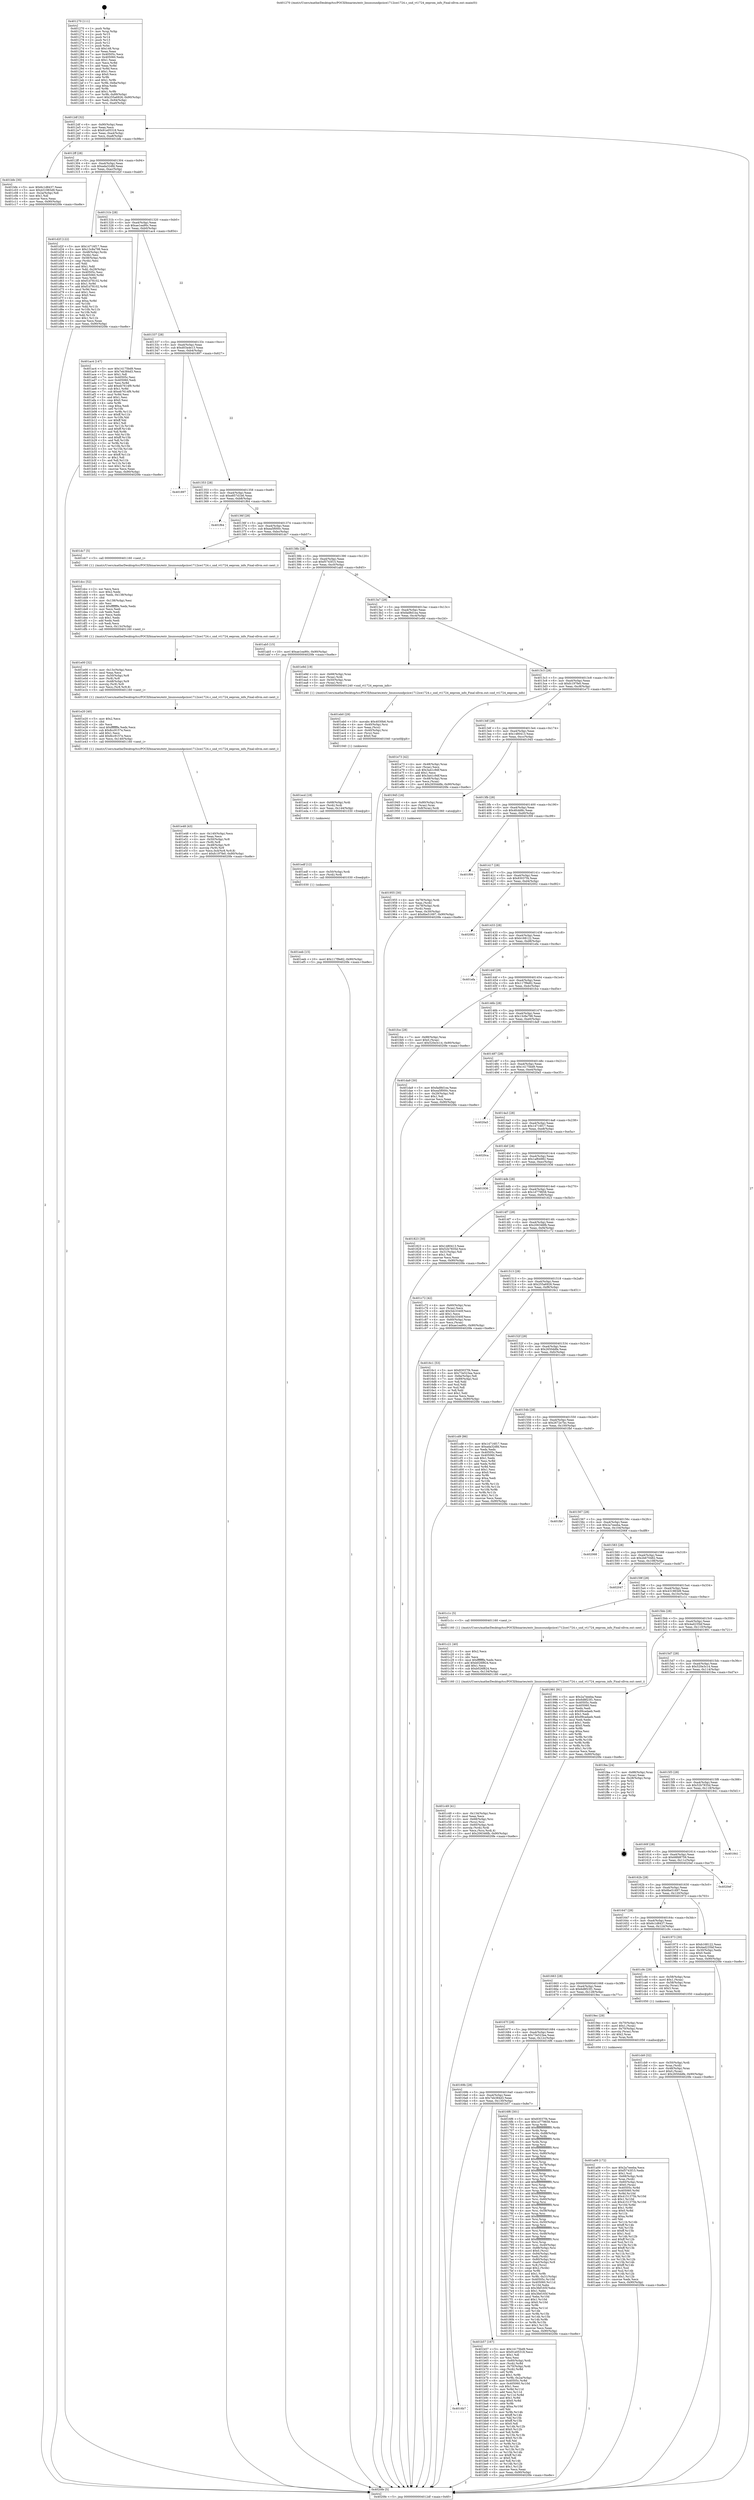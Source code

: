 digraph "0x401270" {
  label = "0x401270 (/mnt/c/Users/mathe/Desktop/tcc/POCII/binaries/extr_linuxsoundpciice1712ice1724.c_snd_vt1724_eeprom_info_Final-ollvm.out::main(0))"
  labelloc = "t"
  node[shape=record]

  Entry [label="",width=0.3,height=0.3,shape=circle,fillcolor=black,style=filled]
  "0x4012df" [label="{
     0x4012df [32]\l
     | [instrs]\l
     &nbsp;&nbsp;0x4012df \<+6\>: mov -0x90(%rbp),%eax\l
     &nbsp;&nbsp;0x4012e5 \<+2\>: mov %eax,%ecx\l
     &nbsp;&nbsp;0x4012e7 \<+6\>: sub $0x91e05318,%ecx\l
     &nbsp;&nbsp;0x4012ed \<+6\>: mov %eax,-0xa4(%rbp)\l
     &nbsp;&nbsp;0x4012f3 \<+6\>: mov %ecx,-0xa8(%rbp)\l
     &nbsp;&nbsp;0x4012f9 \<+6\>: je 0000000000401bfe \<main+0x98e\>\l
  }"]
  "0x401bfe" [label="{
     0x401bfe [30]\l
     | [instrs]\l
     &nbsp;&nbsp;0x401bfe \<+5\>: mov $0x6c1d8437,%eax\l
     &nbsp;&nbsp;0x401c03 \<+5\>: mov $0x431983d9,%ecx\l
     &nbsp;&nbsp;0x401c08 \<+3\>: mov -0x2a(%rbp),%dl\l
     &nbsp;&nbsp;0x401c0b \<+3\>: test $0x1,%dl\l
     &nbsp;&nbsp;0x401c0e \<+3\>: cmovne %ecx,%eax\l
     &nbsp;&nbsp;0x401c11 \<+6\>: mov %eax,-0x90(%rbp)\l
     &nbsp;&nbsp;0x401c17 \<+5\>: jmp 00000000004020fe \<main+0xe8e\>\l
  }"]
  "0x4012ff" [label="{
     0x4012ff [28]\l
     | [instrs]\l
     &nbsp;&nbsp;0x4012ff \<+5\>: jmp 0000000000401304 \<main+0x94\>\l
     &nbsp;&nbsp;0x401304 \<+6\>: mov -0xa4(%rbp),%eax\l
     &nbsp;&nbsp;0x40130a \<+5\>: sub $0xada32dfd,%eax\l
     &nbsp;&nbsp;0x40130f \<+6\>: mov %eax,-0xac(%rbp)\l
     &nbsp;&nbsp;0x401315 \<+6\>: je 0000000000401d2f \<main+0xabf\>\l
  }"]
  Exit [label="",width=0.3,height=0.3,shape=circle,fillcolor=black,style=filled,peripheries=2]
  "0x401d2f" [label="{
     0x401d2f [122]\l
     | [instrs]\l
     &nbsp;&nbsp;0x401d2f \<+5\>: mov $0x14716f17,%eax\l
     &nbsp;&nbsp;0x401d34 \<+5\>: mov $0x13c8a798,%ecx\l
     &nbsp;&nbsp;0x401d39 \<+4\>: mov -0x48(%rbp),%rdx\l
     &nbsp;&nbsp;0x401d3d \<+2\>: mov (%rdx),%esi\l
     &nbsp;&nbsp;0x401d3f \<+4\>: mov -0x58(%rbp),%rdx\l
     &nbsp;&nbsp;0x401d43 \<+2\>: cmp (%rdx),%esi\l
     &nbsp;&nbsp;0x401d45 \<+4\>: setl %dil\l
     &nbsp;&nbsp;0x401d49 \<+4\>: and $0x1,%dil\l
     &nbsp;&nbsp;0x401d4d \<+4\>: mov %dil,-0x29(%rbp)\l
     &nbsp;&nbsp;0x401d51 \<+7\>: mov 0x40505c,%esi\l
     &nbsp;&nbsp;0x401d58 \<+8\>: mov 0x405060,%r8d\l
     &nbsp;&nbsp;0x401d60 \<+3\>: mov %esi,%r9d\l
     &nbsp;&nbsp;0x401d63 \<+7\>: sub $0xf1d78102,%r9d\l
     &nbsp;&nbsp;0x401d6a \<+4\>: sub $0x1,%r9d\l
     &nbsp;&nbsp;0x401d6e \<+7\>: add $0xf1d78102,%r9d\l
     &nbsp;&nbsp;0x401d75 \<+4\>: imul %r9d,%esi\l
     &nbsp;&nbsp;0x401d79 \<+3\>: and $0x1,%esi\l
     &nbsp;&nbsp;0x401d7c \<+3\>: cmp $0x0,%esi\l
     &nbsp;&nbsp;0x401d7f \<+4\>: sete %dil\l
     &nbsp;&nbsp;0x401d83 \<+4\>: cmp $0xa,%r8d\l
     &nbsp;&nbsp;0x401d87 \<+4\>: setl %r10b\l
     &nbsp;&nbsp;0x401d8b \<+3\>: mov %dil,%r11b\l
     &nbsp;&nbsp;0x401d8e \<+3\>: and %r10b,%r11b\l
     &nbsp;&nbsp;0x401d91 \<+3\>: xor %r10b,%dil\l
     &nbsp;&nbsp;0x401d94 \<+3\>: or %dil,%r11b\l
     &nbsp;&nbsp;0x401d97 \<+4\>: test $0x1,%r11b\l
     &nbsp;&nbsp;0x401d9b \<+3\>: cmovne %ecx,%eax\l
     &nbsp;&nbsp;0x401d9e \<+6\>: mov %eax,-0x90(%rbp)\l
     &nbsp;&nbsp;0x401da4 \<+5\>: jmp 00000000004020fe \<main+0xe8e\>\l
  }"]
  "0x40131b" [label="{
     0x40131b [28]\l
     | [instrs]\l
     &nbsp;&nbsp;0x40131b \<+5\>: jmp 0000000000401320 \<main+0xb0\>\l
     &nbsp;&nbsp;0x401320 \<+6\>: mov -0xa4(%rbp),%eax\l
     &nbsp;&nbsp;0x401326 \<+5\>: sub $0xae1ea90c,%eax\l
     &nbsp;&nbsp;0x40132b \<+6\>: mov %eax,-0xb0(%rbp)\l
     &nbsp;&nbsp;0x401331 \<+6\>: je 0000000000401ac4 \<main+0x854\>\l
  }"]
  "0x401eeb" [label="{
     0x401eeb [15]\l
     | [instrs]\l
     &nbsp;&nbsp;0x401eeb \<+10\>: movl $0x117f9e82,-0x90(%rbp)\l
     &nbsp;&nbsp;0x401ef5 \<+5\>: jmp 00000000004020fe \<main+0xe8e\>\l
  }"]
  "0x401ac4" [label="{
     0x401ac4 [147]\l
     | [instrs]\l
     &nbsp;&nbsp;0x401ac4 \<+5\>: mov $0x14175bd9,%eax\l
     &nbsp;&nbsp;0x401ac9 \<+5\>: mov $0x7eb384d3,%ecx\l
     &nbsp;&nbsp;0x401ace \<+2\>: mov $0x1,%dl\l
     &nbsp;&nbsp;0x401ad0 \<+7\>: mov 0x40505c,%esi\l
     &nbsp;&nbsp;0x401ad7 \<+7\>: mov 0x405060,%edi\l
     &nbsp;&nbsp;0x401ade \<+3\>: mov %esi,%r8d\l
     &nbsp;&nbsp;0x401ae1 \<+7\>: add $0xeb7614f9,%r8d\l
     &nbsp;&nbsp;0x401ae8 \<+4\>: sub $0x1,%r8d\l
     &nbsp;&nbsp;0x401aec \<+7\>: sub $0xeb7614f9,%r8d\l
     &nbsp;&nbsp;0x401af3 \<+4\>: imul %r8d,%esi\l
     &nbsp;&nbsp;0x401af7 \<+3\>: and $0x1,%esi\l
     &nbsp;&nbsp;0x401afa \<+3\>: cmp $0x0,%esi\l
     &nbsp;&nbsp;0x401afd \<+4\>: sete %r9b\l
     &nbsp;&nbsp;0x401b01 \<+3\>: cmp $0xa,%edi\l
     &nbsp;&nbsp;0x401b04 \<+4\>: setl %r10b\l
     &nbsp;&nbsp;0x401b08 \<+3\>: mov %r9b,%r11b\l
     &nbsp;&nbsp;0x401b0b \<+4\>: xor $0xff,%r11b\l
     &nbsp;&nbsp;0x401b0f \<+3\>: mov %r10b,%bl\l
     &nbsp;&nbsp;0x401b12 \<+3\>: xor $0xff,%bl\l
     &nbsp;&nbsp;0x401b15 \<+3\>: xor $0x1,%dl\l
     &nbsp;&nbsp;0x401b18 \<+3\>: mov %r11b,%r14b\l
     &nbsp;&nbsp;0x401b1b \<+4\>: and $0xff,%r14b\l
     &nbsp;&nbsp;0x401b1f \<+3\>: and %dl,%r9b\l
     &nbsp;&nbsp;0x401b22 \<+3\>: mov %bl,%r15b\l
     &nbsp;&nbsp;0x401b25 \<+4\>: and $0xff,%r15b\l
     &nbsp;&nbsp;0x401b29 \<+3\>: and %dl,%r10b\l
     &nbsp;&nbsp;0x401b2c \<+3\>: or %r9b,%r14b\l
     &nbsp;&nbsp;0x401b2f \<+3\>: or %r10b,%r15b\l
     &nbsp;&nbsp;0x401b32 \<+3\>: xor %r15b,%r14b\l
     &nbsp;&nbsp;0x401b35 \<+3\>: or %bl,%r11b\l
     &nbsp;&nbsp;0x401b38 \<+4\>: xor $0xff,%r11b\l
     &nbsp;&nbsp;0x401b3c \<+3\>: or $0x1,%dl\l
     &nbsp;&nbsp;0x401b3f \<+3\>: and %dl,%r11b\l
     &nbsp;&nbsp;0x401b42 \<+3\>: or %r11b,%r14b\l
     &nbsp;&nbsp;0x401b45 \<+4\>: test $0x1,%r14b\l
     &nbsp;&nbsp;0x401b49 \<+3\>: cmovne %ecx,%eax\l
     &nbsp;&nbsp;0x401b4c \<+6\>: mov %eax,-0x90(%rbp)\l
     &nbsp;&nbsp;0x401b52 \<+5\>: jmp 00000000004020fe \<main+0xe8e\>\l
  }"]
  "0x401337" [label="{
     0x401337 [28]\l
     | [instrs]\l
     &nbsp;&nbsp;0x401337 \<+5\>: jmp 000000000040133c \<main+0xcc\>\l
     &nbsp;&nbsp;0x40133c \<+6\>: mov -0xa4(%rbp),%eax\l
     &nbsp;&nbsp;0x401342 \<+5\>: sub $0xd03a4e13,%eax\l
     &nbsp;&nbsp;0x401347 \<+6\>: mov %eax,-0xb4(%rbp)\l
     &nbsp;&nbsp;0x40134d \<+6\>: je 0000000000401897 \<main+0x627\>\l
  }"]
  "0x401edf" [label="{
     0x401edf [12]\l
     | [instrs]\l
     &nbsp;&nbsp;0x401edf \<+4\>: mov -0x50(%rbp),%rdi\l
     &nbsp;&nbsp;0x401ee3 \<+3\>: mov (%rdi),%rdi\l
     &nbsp;&nbsp;0x401ee6 \<+5\>: call 0000000000401030 \<free@plt\>\l
     | [calls]\l
     &nbsp;&nbsp;0x401030 \{1\} (unknown)\l
  }"]
  "0x401897" [label="{
     0x401897\l
  }", style=dashed]
  "0x401353" [label="{
     0x401353 [28]\l
     | [instrs]\l
     &nbsp;&nbsp;0x401353 \<+5\>: jmp 0000000000401358 \<main+0xe8\>\l
     &nbsp;&nbsp;0x401358 \<+6\>: mov -0xa4(%rbp),%eax\l
     &nbsp;&nbsp;0x40135e \<+5\>: sub $0xe857d1b6,%eax\l
     &nbsp;&nbsp;0x401363 \<+6\>: mov %eax,-0xb8(%rbp)\l
     &nbsp;&nbsp;0x401369 \<+6\>: je 0000000000401f64 \<main+0xcf4\>\l
  }"]
  "0x401ecd" [label="{
     0x401ecd [18]\l
     | [instrs]\l
     &nbsp;&nbsp;0x401ecd \<+4\>: mov -0x68(%rbp),%rdi\l
     &nbsp;&nbsp;0x401ed1 \<+3\>: mov (%rdi),%rdi\l
     &nbsp;&nbsp;0x401ed4 \<+6\>: mov %eax,-0x144(%rbp)\l
     &nbsp;&nbsp;0x401eda \<+5\>: call 0000000000401030 \<free@plt\>\l
     | [calls]\l
     &nbsp;&nbsp;0x401030 \{1\} (unknown)\l
  }"]
  "0x401f64" [label="{
     0x401f64\l
  }", style=dashed]
  "0x40136f" [label="{
     0x40136f [28]\l
     | [instrs]\l
     &nbsp;&nbsp;0x40136f \<+5\>: jmp 0000000000401374 \<main+0x104\>\l
     &nbsp;&nbsp;0x401374 \<+6\>: mov -0xa4(%rbp),%eax\l
     &nbsp;&nbsp;0x40137a \<+5\>: sub $0xea5f000c,%eax\l
     &nbsp;&nbsp;0x40137f \<+6\>: mov %eax,-0xbc(%rbp)\l
     &nbsp;&nbsp;0x401385 \<+6\>: je 0000000000401dc7 \<main+0xb57\>\l
  }"]
  "0x401eb0" [label="{
     0x401eb0 [29]\l
     | [instrs]\l
     &nbsp;&nbsp;0x401eb0 \<+10\>: movabs $0x4030b6,%rdi\l
     &nbsp;&nbsp;0x401eba \<+4\>: mov -0x40(%rbp),%rsi\l
     &nbsp;&nbsp;0x401ebe \<+2\>: mov %eax,(%rsi)\l
     &nbsp;&nbsp;0x401ec0 \<+4\>: mov -0x40(%rbp),%rsi\l
     &nbsp;&nbsp;0x401ec4 \<+2\>: mov (%rsi),%esi\l
     &nbsp;&nbsp;0x401ec6 \<+2\>: mov $0x0,%al\l
     &nbsp;&nbsp;0x401ec8 \<+5\>: call 0000000000401040 \<printf@plt\>\l
     | [calls]\l
     &nbsp;&nbsp;0x401040 \{1\} (unknown)\l
  }"]
  "0x401dc7" [label="{
     0x401dc7 [5]\l
     | [instrs]\l
     &nbsp;&nbsp;0x401dc7 \<+5\>: call 0000000000401160 \<next_i\>\l
     | [calls]\l
     &nbsp;&nbsp;0x401160 \{1\} (/mnt/c/Users/mathe/Desktop/tcc/POCII/binaries/extr_linuxsoundpciice1712ice1724.c_snd_vt1724_eeprom_info_Final-ollvm.out::next_i)\l
  }"]
  "0x40138b" [label="{
     0x40138b [28]\l
     | [instrs]\l
     &nbsp;&nbsp;0x40138b \<+5\>: jmp 0000000000401390 \<main+0x120\>\l
     &nbsp;&nbsp;0x401390 \<+6\>: mov -0xa4(%rbp),%eax\l
     &nbsp;&nbsp;0x401396 \<+5\>: sub $0xf5743f15,%eax\l
     &nbsp;&nbsp;0x40139b \<+6\>: mov %eax,-0xc0(%rbp)\l
     &nbsp;&nbsp;0x4013a1 \<+6\>: je 0000000000401ab5 \<main+0x845\>\l
  }"]
  "0x401e48" [label="{
     0x401e48 [43]\l
     | [instrs]\l
     &nbsp;&nbsp;0x401e48 \<+6\>: mov -0x140(%rbp),%ecx\l
     &nbsp;&nbsp;0x401e4e \<+3\>: imul %eax,%ecx\l
     &nbsp;&nbsp;0x401e51 \<+4\>: mov -0x50(%rbp),%r8\l
     &nbsp;&nbsp;0x401e55 \<+3\>: mov (%r8),%r8\l
     &nbsp;&nbsp;0x401e58 \<+4\>: mov -0x48(%rbp),%r9\l
     &nbsp;&nbsp;0x401e5c \<+3\>: movslq (%r9),%r9\l
     &nbsp;&nbsp;0x401e5f \<+5\>: mov %ecx,0x4(%r8,%r9,8)\l
     &nbsp;&nbsp;0x401e64 \<+10\>: movl $0xfc197fe0,-0x90(%rbp)\l
     &nbsp;&nbsp;0x401e6e \<+5\>: jmp 00000000004020fe \<main+0xe8e\>\l
  }"]
  "0x401ab5" [label="{
     0x401ab5 [15]\l
     | [instrs]\l
     &nbsp;&nbsp;0x401ab5 \<+10\>: movl $0xae1ea90c,-0x90(%rbp)\l
     &nbsp;&nbsp;0x401abf \<+5\>: jmp 00000000004020fe \<main+0xe8e\>\l
  }"]
  "0x4013a7" [label="{
     0x4013a7 [28]\l
     | [instrs]\l
     &nbsp;&nbsp;0x4013a7 \<+5\>: jmp 00000000004013ac \<main+0x13c\>\l
     &nbsp;&nbsp;0x4013ac \<+6\>: mov -0xa4(%rbp),%eax\l
     &nbsp;&nbsp;0x4013b2 \<+5\>: sub $0xfad8d1ea,%eax\l
     &nbsp;&nbsp;0x4013b7 \<+6\>: mov %eax,-0xc4(%rbp)\l
     &nbsp;&nbsp;0x4013bd \<+6\>: je 0000000000401e9d \<main+0xc2d\>\l
  }"]
  "0x401e20" [label="{
     0x401e20 [40]\l
     | [instrs]\l
     &nbsp;&nbsp;0x401e20 \<+5\>: mov $0x2,%ecx\l
     &nbsp;&nbsp;0x401e25 \<+1\>: cltd\l
     &nbsp;&nbsp;0x401e26 \<+2\>: idiv %ecx\l
     &nbsp;&nbsp;0x401e28 \<+6\>: imul $0xfffffffe,%edx,%ecx\l
     &nbsp;&nbsp;0x401e2e \<+6\>: sub $0x8cc9157e,%ecx\l
     &nbsp;&nbsp;0x401e34 \<+3\>: add $0x1,%ecx\l
     &nbsp;&nbsp;0x401e37 \<+6\>: add $0x8cc9157e,%ecx\l
     &nbsp;&nbsp;0x401e3d \<+6\>: mov %ecx,-0x140(%rbp)\l
     &nbsp;&nbsp;0x401e43 \<+5\>: call 0000000000401160 \<next_i\>\l
     | [calls]\l
     &nbsp;&nbsp;0x401160 \{1\} (/mnt/c/Users/mathe/Desktop/tcc/POCII/binaries/extr_linuxsoundpciice1712ice1724.c_snd_vt1724_eeprom_info_Final-ollvm.out::next_i)\l
  }"]
  "0x401e9d" [label="{
     0x401e9d [19]\l
     | [instrs]\l
     &nbsp;&nbsp;0x401e9d \<+4\>: mov -0x68(%rbp),%rax\l
     &nbsp;&nbsp;0x401ea1 \<+3\>: mov (%rax),%rdi\l
     &nbsp;&nbsp;0x401ea4 \<+4\>: mov -0x50(%rbp),%rax\l
     &nbsp;&nbsp;0x401ea8 \<+3\>: mov (%rax),%rsi\l
     &nbsp;&nbsp;0x401eab \<+5\>: call 0000000000401240 \<snd_vt1724_eeprom_info\>\l
     | [calls]\l
     &nbsp;&nbsp;0x401240 \{1\} (/mnt/c/Users/mathe/Desktop/tcc/POCII/binaries/extr_linuxsoundpciice1712ice1724.c_snd_vt1724_eeprom_info_Final-ollvm.out::snd_vt1724_eeprom_info)\l
  }"]
  "0x4013c3" [label="{
     0x4013c3 [28]\l
     | [instrs]\l
     &nbsp;&nbsp;0x4013c3 \<+5\>: jmp 00000000004013c8 \<main+0x158\>\l
     &nbsp;&nbsp;0x4013c8 \<+6\>: mov -0xa4(%rbp),%eax\l
     &nbsp;&nbsp;0x4013ce \<+5\>: sub $0xfc197fe0,%eax\l
     &nbsp;&nbsp;0x4013d3 \<+6\>: mov %eax,-0xc8(%rbp)\l
     &nbsp;&nbsp;0x4013d9 \<+6\>: je 0000000000401e73 \<main+0xc03\>\l
  }"]
  "0x401e00" [label="{
     0x401e00 [32]\l
     | [instrs]\l
     &nbsp;&nbsp;0x401e00 \<+6\>: mov -0x13c(%rbp),%ecx\l
     &nbsp;&nbsp;0x401e06 \<+3\>: imul %eax,%ecx\l
     &nbsp;&nbsp;0x401e09 \<+4\>: mov -0x50(%rbp),%r8\l
     &nbsp;&nbsp;0x401e0d \<+3\>: mov (%r8),%r8\l
     &nbsp;&nbsp;0x401e10 \<+4\>: mov -0x48(%rbp),%r9\l
     &nbsp;&nbsp;0x401e14 \<+3\>: movslq (%r9),%r9\l
     &nbsp;&nbsp;0x401e17 \<+4\>: mov %ecx,(%r8,%r9,8)\l
     &nbsp;&nbsp;0x401e1b \<+5\>: call 0000000000401160 \<next_i\>\l
     | [calls]\l
     &nbsp;&nbsp;0x401160 \{1\} (/mnt/c/Users/mathe/Desktop/tcc/POCII/binaries/extr_linuxsoundpciice1712ice1724.c_snd_vt1724_eeprom_info_Final-ollvm.out::next_i)\l
  }"]
  "0x401e73" [label="{
     0x401e73 [42]\l
     | [instrs]\l
     &nbsp;&nbsp;0x401e73 \<+4\>: mov -0x48(%rbp),%rax\l
     &nbsp;&nbsp;0x401e77 \<+2\>: mov (%rax),%ecx\l
     &nbsp;&nbsp;0x401e79 \<+6\>: sub $0x3a41c9df,%ecx\l
     &nbsp;&nbsp;0x401e7f \<+3\>: add $0x1,%ecx\l
     &nbsp;&nbsp;0x401e82 \<+6\>: add $0x3a41c9df,%ecx\l
     &nbsp;&nbsp;0x401e88 \<+4\>: mov -0x48(%rbp),%rax\l
     &nbsp;&nbsp;0x401e8c \<+2\>: mov %ecx,(%rax)\l
     &nbsp;&nbsp;0x401e8e \<+10\>: movl $0x2650ddfe,-0x90(%rbp)\l
     &nbsp;&nbsp;0x401e98 \<+5\>: jmp 00000000004020fe \<main+0xe8e\>\l
  }"]
  "0x4013df" [label="{
     0x4013df [28]\l
     | [instrs]\l
     &nbsp;&nbsp;0x4013df \<+5\>: jmp 00000000004013e4 \<main+0x174\>\l
     &nbsp;&nbsp;0x4013e4 \<+6\>: mov -0xa4(%rbp),%eax\l
     &nbsp;&nbsp;0x4013ea \<+5\>: sub $0x1480413,%eax\l
     &nbsp;&nbsp;0x4013ef \<+6\>: mov %eax,-0xcc(%rbp)\l
     &nbsp;&nbsp;0x4013f5 \<+6\>: je 0000000000401945 \<main+0x6d5\>\l
  }"]
  "0x401dcc" [label="{
     0x401dcc [52]\l
     | [instrs]\l
     &nbsp;&nbsp;0x401dcc \<+2\>: xor %ecx,%ecx\l
     &nbsp;&nbsp;0x401dce \<+5\>: mov $0x2,%edx\l
     &nbsp;&nbsp;0x401dd3 \<+6\>: mov %edx,-0x138(%rbp)\l
     &nbsp;&nbsp;0x401dd9 \<+1\>: cltd\l
     &nbsp;&nbsp;0x401dda \<+6\>: mov -0x138(%rbp),%esi\l
     &nbsp;&nbsp;0x401de0 \<+2\>: idiv %esi\l
     &nbsp;&nbsp;0x401de2 \<+6\>: imul $0xfffffffe,%edx,%edx\l
     &nbsp;&nbsp;0x401de8 \<+2\>: mov %ecx,%edi\l
     &nbsp;&nbsp;0x401dea \<+2\>: sub %edx,%edi\l
     &nbsp;&nbsp;0x401dec \<+2\>: mov %ecx,%edx\l
     &nbsp;&nbsp;0x401dee \<+3\>: sub $0x1,%edx\l
     &nbsp;&nbsp;0x401df1 \<+2\>: add %edx,%edi\l
     &nbsp;&nbsp;0x401df3 \<+2\>: sub %edi,%ecx\l
     &nbsp;&nbsp;0x401df5 \<+6\>: mov %ecx,-0x13c(%rbp)\l
     &nbsp;&nbsp;0x401dfb \<+5\>: call 0000000000401160 \<next_i\>\l
     | [calls]\l
     &nbsp;&nbsp;0x401160 \{1\} (/mnt/c/Users/mathe/Desktop/tcc/POCII/binaries/extr_linuxsoundpciice1712ice1724.c_snd_vt1724_eeprom_info_Final-ollvm.out::next_i)\l
  }"]
  "0x401945" [label="{
     0x401945 [16]\l
     | [instrs]\l
     &nbsp;&nbsp;0x401945 \<+4\>: mov -0x80(%rbp),%rax\l
     &nbsp;&nbsp;0x401949 \<+3\>: mov (%rax),%rax\l
     &nbsp;&nbsp;0x40194c \<+4\>: mov 0x8(%rax),%rdi\l
     &nbsp;&nbsp;0x401950 \<+5\>: call 0000000000401060 \<atoi@plt\>\l
     | [calls]\l
     &nbsp;&nbsp;0x401060 \{1\} (unknown)\l
  }"]
  "0x4013fb" [label="{
     0x4013fb [28]\l
     | [instrs]\l
     &nbsp;&nbsp;0x4013fb \<+5\>: jmp 0000000000401400 \<main+0x190\>\l
     &nbsp;&nbsp;0x401400 \<+6\>: mov -0xa4(%rbp),%eax\l
     &nbsp;&nbsp;0x401406 \<+5\>: sub $0x4fcdd8c,%eax\l
     &nbsp;&nbsp;0x40140b \<+6\>: mov %eax,-0xd0(%rbp)\l
     &nbsp;&nbsp;0x401411 \<+6\>: je 0000000000401f09 \<main+0xc99\>\l
  }"]
  "0x401cb9" [label="{
     0x401cb9 [32]\l
     | [instrs]\l
     &nbsp;&nbsp;0x401cb9 \<+4\>: mov -0x50(%rbp),%rdi\l
     &nbsp;&nbsp;0x401cbd \<+3\>: mov %rax,(%rdi)\l
     &nbsp;&nbsp;0x401cc0 \<+4\>: mov -0x48(%rbp),%rax\l
     &nbsp;&nbsp;0x401cc4 \<+6\>: movl $0x0,(%rax)\l
     &nbsp;&nbsp;0x401cca \<+10\>: movl $0x2650ddfe,-0x90(%rbp)\l
     &nbsp;&nbsp;0x401cd4 \<+5\>: jmp 00000000004020fe \<main+0xe8e\>\l
  }"]
  "0x401f09" [label="{
     0x401f09\l
  }", style=dashed]
  "0x401417" [label="{
     0x401417 [28]\l
     | [instrs]\l
     &nbsp;&nbsp;0x401417 \<+5\>: jmp 000000000040141c \<main+0x1ac\>\l
     &nbsp;&nbsp;0x40141c \<+6\>: mov -0xa4(%rbp),%eax\l
     &nbsp;&nbsp;0x401422 \<+5\>: sub $0x83037f4,%eax\l
     &nbsp;&nbsp;0x401427 \<+6\>: mov %eax,-0xd4(%rbp)\l
     &nbsp;&nbsp;0x40142d \<+6\>: je 0000000000402002 \<main+0xd92\>\l
  }"]
  "0x401c49" [label="{
     0x401c49 [41]\l
     | [instrs]\l
     &nbsp;&nbsp;0x401c49 \<+6\>: mov -0x134(%rbp),%ecx\l
     &nbsp;&nbsp;0x401c4f \<+3\>: imul %eax,%ecx\l
     &nbsp;&nbsp;0x401c52 \<+4\>: mov -0x68(%rbp),%rsi\l
     &nbsp;&nbsp;0x401c56 \<+3\>: mov (%rsi),%rsi\l
     &nbsp;&nbsp;0x401c59 \<+4\>: mov -0x60(%rbp),%rdi\l
     &nbsp;&nbsp;0x401c5d \<+3\>: movslq (%rdi),%rdi\l
     &nbsp;&nbsp;0x401c60 \<+3\>: mov %ecx,(%rsi,%rdi,4)\l
     &nbsp;&nbsp;0x401c63 \<+10\>: movl $0x206346fb,-0x90(%rbp)\l
     &nbsp;&nbsp;0x401c6d \<+5\>: jmp 00000000004020fe \<main+0xe8e\>\l
  }"]
  "0x402002" [label="{
     0x402002\l
  }", style=dashed]
  "0x401433" [label="{
     0x401433 [28]\l
     | [instrs]\l
     &nbsp;&nbsp;0x401433 \<+5\>: jmp 0000000000401438 \<main+0x1c8\>\l
     &nbsp;&nbsp;0x401438 \<+6\>: mov -0xa4(%rbp),%eax\l
     &nbsp;&nbsp;0x40143e \<+5\>: sub $0xb168122,%eax\l
     &nbsp;&nbsp;0x401443 \<+6\>: mov %eax,-0xd8(%rbp)\l
     &nbsp;&nbsp;0x401449 \<+6\>: je 0000000000401efa \<main+0xc8a\>\l
  }"]
  "0x401c21" [label="{
     0x401c21 [40]\l
     | [instrs]\l
     &nbsp;&nbsp;0x401c21 \<+5\>: mov $0x2,%ecx\l
     &nbsp;&nbsp;0x401c26 \<+1\>: cltd\l
     &nbsp;&nbsp;0x401c27 \<+2\>: idiv %ecx\l
     &nbsp;&nbsp;0x401c29 \<+6\>: imul $0xfffffffe,%edx,%ecx\l
     &nbsp;&nbsp;0x401c2f \<+6\>: add $0xb026f824,%ecx\l
     &nbsp;&nbsp;0x401c35 \<+3\>: add $0x1,%ecx\l
     &nbsp;&nbsp;0x401c38 \<+6\>: sub $0xb026f824,%ecx\l
     &nbsp;&nbsp;0x401c3e \<+6\>: mov %ecx,-0x134(%rbp)\l
     &nbsp;&nbsp;0x401c44 \<+5\>: call 0000000000401160 \<next_i\>\l
     | [calls]\l
     &nbsp;&nbsp;0x401160 \{1\} (/mnt/c/Users/mathe/Desktop/tcc/POCII/binaries/extr_linuxsoundpciice1712ice1724.c_snd_vt1724_eeprom_info_Final-ollvm.out::next_i)\l
  }"]
  "0x401efa" [label="{
     0x401efa\l
  }", style=dashed]
  "0x40144f" [label="{
     0x40144f [28]\l
     | [instrs]\l
     &nbsp;&nbsp;0x40144f \<+5\>: jmp 0000000000401454 \<main+0x1e4\>\l
     &nbsp;&nbsp;0x401454 \<+6\>: mov -0xa4(%rbp),%eax\l
     &nbsp;&nbsp;0x40145a \<+5\>: sub $0x117f9e82,%eax\l
     &nbsp;&nbsp;0x40145f \<+6\>: mov %eax,-0xdc(%rbp)\l
     &nbsp;&nbsp;0x401465 \<+6\>: je 0000000000401fce \<main+0xd5e\>\l
  }"]
  "0x4016b7" [label="{
     0x4016b7\l
  }", style=dashed]
  "0x401fce" [label="{
     0x401fce [28]\l
     | [instrs]\l
     &nbsp;&nbsp;0x401fce \<+7\>: mov -0x88(%rbp),%rax\l
     &nbsp;&nbsp;0x401fd5 \<+6\>: movl $0x0,(%rax)\l
     &nbsp;&nbsp;0x401fdb \<+10\>: movl $0x520e3c14,-0x90(%rbp)\l
     &nbsp;&nbsp;0x401fe5 \<+5\>: jmp 00000000004020fe \<main+0xe8e\>\l
  }"]
  "0x40146b" [label="{
     0x40146b [28]\l
     | [instrs]\l
     &nbsp;&nbsp;0x40146b \<+5\>: jmp 0000000000401470 \<main+0x200\>\l
     &nbsp;&nbsp;0x401470 \<+6\>: mov -0xa4(%rbp),%eax\l
     &nbsp;&nbsp;0x401476 \<+5\>: sub $0x13c8a798,%eax\l
     &nbsp;&nbsp;0x40147b \<+6\>: mov %eax,-0xe0(%rbp)\l
     &nbsp;&nbsp;0x401481 \<+6\>: je 0000000000401da9 \<main+0xb39\>\l
  }"]
  "0x401b57" [label="{
     0x401b57 [167]\l
     | [instrs]\l
     &nbsp;&nbsp;0x401b57 \<+5\>: mov $0x14175bd9,%eax\l
     &nbsp;&nbsp;0x401b5c \<+5\>: mov $0x91e05318,%ecx\l
     &nbsp;&nbsp;0x401b61 \<+2\>: mov $0x1,%dl\l
     &nbsp;&nbsp;0x401b63 \<+2\>: xor %esi,%esi\l
     &nbsp;&nbsp;0x401b65 \<+4\>: mov -0x60(%rbp),%rdi\l
     &nbsp;&nbsp;0x401b69 \<+3\>: mov (%rdi),%r8d\l
     &nbsp;&nbsp;0x401b6c \<+4\>: mov -0x70(%rbp),%rdi\l
     &nbsp;&nbsp;0x401b70 \<+3\>: cmp (%rdi),%r8d\l
     &nbsp;&nbsp;0x401b73 \<+4\>: setl %r9b\l
     &nbsp;&nbsp;0x401b77 \<+4\>: and $0x1,%r9b\l
     &nbsp;&nbsp;0x401b7b \<+4\>: mov %r9b,-0x2a(%rbp)\l
     &nbsp;&nbsp;0x401b7f \<+8\>: mov 0x40505c,%r8d\l
     &nbsp;&nbsp;0x401b87 \<+8\>: mov 0x405060,%r10d\l
     &nbsp;&nbsp;0x401b8f \<+3\>: sub $0x1,%esi\l
     &nbsp;&nbsp;0x401b92 \<+3\>: mov %r8d,%r11d\l
     &nbsp;&nbsp;0x401b95 \<+3\>: add %esi,%r11d\l
     &nbsp;&nbsp;0x401b98 \<+4\>: imul %r11d,%r8d\l
     &nbsp;&nbsp;0x401b9c \<+4\>: and $0x1,%r8d\l
     &nbsp;&nbsp;0x401ba0 \<+4\>: cmp $0x0,%r8d\l
     &nbsp;&nbsp;0x401ba4 \<+4\>: sete %r9b\l
     &nbsp;&nbsp;0x401ba8 \<+4\>: cmp $0xa,%r10d\l
     &nbsp;&nbsp;0x401bac \<+3\>: setl %bl\l
     &nbsp;&nbsp;0x401baf \<+3\>: mov %r9b,%r14b\l
     &nbsp;&nbsp;0x401bb2 \<+4\>: xor $0xff,%r14b\l
     &nbsp;&nbsp;0x401bb6 \<+3\>: mov %bl,%r15b\l
     &nbsp;&nbsp;0x401bb9 \<+4\>: xor $0xff,%r15b\l
     &nbsp;&nbsp;0x401bbd \<+3\>: xor $0x0,%dl\l
     &nbsp;&nbsp;0x401bc0 \<+3\>: mov %r14b,%r12b\l
     &nbsp;&nbsp;0x401bc3 \<+4\>: and $0x0,%r12b\l
     &nbsp;&nbsp;0x401bc7 \<+3\>: and %dl,%r9b\l
     &nbsp;&nbsp;0x401bca \<+3\>: mov %r15b,%r13b\l
     &nbsp;&nbsp;0x401bcd \<+4\>: and $0x0,%r13b\l
     &nbsp;&nbsp;0x401bd1 \<+2\>: and %dl,%bl\l
     &nbsp;&nbsp;0x401bd3 \<+3\>: or %r9b,%r12b\l
     &nbsp;&nbsp;0x401bd6 \<+3\>: or %bl,%r13b\l
     &nbsp;&nbsp;0x401bd9 \<+3\>: xor %r13b,%r12b\l
     &nbsp;&nbsp;0x401bdc \<+3\>: or %r15b,%r14b\l
     &nbsp;&nbsp;0x401bdf \<+4\>: xor $0xff,%r14b\l
     &nbsp;&nbsp;0x401be3 \<+3\>: or $0x0,%dl\l
     &nbsp;&nbsp;0x401be6 \<+3\>: and %dl,%r14b\l
     &nbsp;&nbsp;0x401be9 \<+3\>: or %r14b,%r12b\l
     &nbsp;&nbsp;0x401bec \<+4\>: test $0x1,%r12b\l
     &nbsp;&nbsp;0x401bf0 \<+3\>: cmovne %ecx,%eax\l
     &nbsp;&nbsp;0x401bf3 \<+6\>: mov %eax,-0x90(%rbp)\l
     &nbsp;&nbsp;0x401bf9 \<+5\>: jmp 00000000004020fe \<main+0xe8e\>\l
  }"]
  "0x401da9" [label="{
     0x401da9 [30]\l
     | [instrs]\l
     &nbsp;&nbsp;0x401da9 \<+5\>: mov $0xfad8d1ea,%eax\l
     &nbsp;&nbsp;0x401dae \<+5\>: mov $0xea5f000c,%ecx\l
     &nbsp;&nbsp;0x401db3 \<+3\>: mov -0x29(%rbp),%dl\l
     &nbsp;&nbsp;0x401db6 \<+3\>: test $0x1,%dl\l
     &nbsp;&nbsp;0x401db9 \<+3\>: cmovne %ecx,%eax\l
     &nbsp;&nbsp;0x401dbc \<+6\>: mov %eax,-0x90(%rbp)\l
     &nbsp;&nbsp;0x401dc2 \<+5\>: jmp 00000000004020fe \<main+0xe8e\>\l
  }"]
  "0x401487" [label="{
     0x401487 [28]\l
     | [instrs]\l
     &nbsp;&nbsp;0x401487 \<+5\>: jmp 000000000040148c \<main+0x21c\>\l
     &nbsp;&nbsp;0x40148c \<+6\>: mov -0xa4(%rbp),%eax\l
     &nbsp;&nbsp;0x401492 \<+5\>: sub $0x14175bd9,%eax\l
     &nbsp;&nbsp;0x401497 \<+6\>: mov %eax,-0xe4(%rbp)\l
     &nbsp;&nbsp;0x40149d \<+6\>: je 00000000004020a5 \<main+0xe35\>\l
  }"]
  "0x401a09" [label="{
     0x401a09 [172]\l
     | [instrs]\l
     &nbsp;&nbsp;0x401a09 \<+5\>: mov $0x2a7eeeba,%ecx\l
     &nbsp;&nbsp;0x401a0e \<+5\>: mov $0xf5743f15,%edx\l
     &nbsp;&nbsp;0x401a13 \<+3\>: mov $0x1,%sil\l
     &nbsp;&nbsp;0x401a16 \<+4\>: mov -0x68(%rbp),%rdi\l
     &nbsp;&nbsp;0x401a1a \<+3\>: mov %rax,(%rdi)\l
     &nbsp;&nbsp;0x401a1d \<+4\>: mov -0x60(%rbp),%rax\l
     &nbsp;&nbsp;0x401a21 \<+6\>: movl $0x0,(%rax)\l
     &nbsp;&nbsp;0x401a27 \<+8\>: mov 0x40505c,%r8d\l
     &nbsp;&nbsp;0x401a2f \<+8\>: mov 0x405060,%r9d\l
     &nbsp;&nbsp;0x401a37 \<+3\>: mov %r8d,%r10d\l
     &nbsp;&nbsp;0x401a3a \<+7\>: add $0x4151375b,%r10d\l
     &nbsp;&nbsp;0x401a41 \<+4\>: sub $0x1,%r10d\l
     &nbsp;&nbsp;0x401a45 \<+7\>: sub $0x4151375b,%r10d\l
     &nbsp;&nbsp;0x401a4c \<+4\>: imul %r10d,%r8d\l
     &nbsp;&nbsp;0x401a50 \<+4\>: and $0x1,%r8d\l
     &nbsp;&nbsp;0x401a54 \<+4\>: cmp $0x0,%r8d\l
     &nbsp;&nbsp;0x401a58 \<+4\>: sete %r11b\l
     &nbsp;&nbsp;0x401a5c \<+4\>: cmp $0xa,%r9d\l
     &nbsp;&nbsp;0x401a60 \<+3\>: setl %bl\l
     &nbsp;&nbsp;0x401a63 \<+3\>: mov %r11b,%r14b\l
     &nbsp;&nbsp;0x401a66 \<+4\>: xor $0xff,%r14b\l
     &nbsp;&nbsp;0x401a6a \<+3\>: mov %bl,%r15b\l
     &nbsp;&nbsp;0x401a6d \<+4\>: xor $0xff,%r15b\l
     &nbsp;&nbsp;0x401a71 \<+4\>: xor $0x1,%sil\l
     &nbsp;&nbsp;0x401a75 \<+3\>: mov %r14b,%r12b\l
     &nbsp;&nbsp;0x401a78 \<+4\>: and $0xff,%r12b\l
     &nbsp;&nbsp;0x401a7c \<+3\>: and %sil,%r11b\l
     &nbsp;&nbsp;0x401a7f \<+3\>: mov %r15b,%r13b\l
     &nbsp;&nbsp;0x401a82 \<+4\>: and $0xff,%r13b\l
     &nbsp;&nbsp;0x401a86 \<+3\>: and %sil,%bl\l
     &nbsp;&nbsp;0x401a89 \<+3\>: or %r11b,%r12b\l
     &nbsp;&nbsp;0x401a8c \<+3\>: or %bl,%r13b\l
     &nbsp;&nbsp;0x401a8f \<+3\>: xor %r13b,%r12b\l
     &nbsp;&nbsp;0x401a92 \<+3\>: or %r15b,%r14b\l
     &nbsp;&nbsp;0x401a95 \<+4\>: xor $0xff,%r14b\l
     &nbsp;&nbsp;0x401a99 \<+4\>: or $0x1,%sil\l
     &nbsp;&nbsp;0x401a9d \<+3\>: and %sil,%r14b\l
     &nbsp;&nbsp;0x401aa0 \<+3\>: or %r14b,%r12b\l
     &nbsp;&nbsp;0x401aa3 \<+4\>: test $0x1,%r12b\l
     &nbsp;&nbsp;0x401aa7 \<+3\>: cmovne %edx,%ecx\l
     &nbsp;&nbsp;0x401aaa \<+6\>: mov %ecx,-0x90(%rbp)\l
     &nbsp;&nbsp;0x401ab0 \<+5\>: jmp 00000000004020fe \<main+0xe8e\>\l
  }"]
  "0x4020a5" [label="{
     0x4020a5\l
  }", style=dashed]
  "0x4014a3" [label="{
     0x4014a3 [28]\l
     | [instrs]\l
     &nbsp;&nbsp;0x4014a3 \<+5\>: jmp 00000000004014a8 \<main+0x238\>\l
     &nbsp;&nbsp;0x4014a8 \<+6\>: mov -0xa4(%rbp),%eax\l
     &nbsp;&nbsp;0x4014ae \<+5\>: sub $0x14716f17,%eax\l
     &nbsp;&nbsp;0x4014b3 \<+6\>: mov %eax,-0xe8(%rbp)\l
     &nbsp;&nbsp;0x4014b9 \<+6\>: je 00000000004020ca \<main+0xe5a\>\l
  }"]
  "0x401955" [label="{
     0x401955 [30]\l
     | [instrs]\l
     &nbsp;&nbsp;0x401955 \<+4\>: mov -0x78(%rbp),%rdi\l
     &nbsp;&nbsp;0x401959 \<+2\>: mov %eax,(%rdi)\l
     &nbsp;&nbsp;0x40195b \<+4\>: mov -0x78(%rbp),%rdi\l
     &nbsp;&nbsp;0x40195f \<+2\>: mov (%rdi),%eax\l
     &nbsp;&nbsp;0x401961 \<+3\>: mov %eax,-0x30(%rbp)\l
     &nbsp;&nbsp;0x401964 \<+10\>: movl $0x6be51697,-0x90(%rbp)\l
     &nbsp;&nbsp;0x40196e \<+5\>: jmp 00000000004020fe \<main+0xe8e\>\l
  }"]
  "0x4020ca" [label="{
     0x4020ca\l
  }", style=dashed]
  "0x4014bf" [label="{
     0x4014bf [28]\l
     | [instrs]\l
     &nbsp;&nbsp;0x4014bf \<+5\>: jmp 00000000004014c4 \<main+0x254\>\l
     &nbsp;&nbsp;0x4014c4 \<+6\>: mov -0xa4(%rbp),%eax\l
     &nbsp;&nbsp;0x4014ca \<+5\>: sub $0x1af64982,%eax\l
     &nbsp;&nbsp;0x4014cf \<+6\>: mov %eax,-0xec(%rbp)\l
     &nbsp;&nbsp;0x4014d5 \<+6\>: je 0000000000401936 \<main+0x6c6\>\l
  }"]
  "0x40169b" [label="{
     0x40169b [28]\l
     | [instrs]\l
     &nbsp;&nbsp;0x40169b \<+5\>: jmp 00000000004016a0 \<main+0x430\>\l
     &nbsp;&nbsp;0x4016a0 \<+6\>: mov -0xa4(%rbp),%eax\l
     &nbsp;&nbsp;0x4016a6 \<+5\>: sub $0x7eb384d3,%eax\l
     &nbsp;&nbsp;0x4016ab \<+6\>: mov %eax,-0x130(%rbp)\l
     &nbsp;&nbsp;0x4016b1 \<+6\>: je 0000000000401b57 \<main+0x8e7\>\l
  }"]
  "0x401936" [label="{
     0x401936\l
  }", style=dashed]
  "0x4014db" [label="{
     0x4014db [28]\l
     | [instrs]\l
     &nbsp;&nbsp;0x4014db \<+5\>: jmp 00000000004014e0 \<main+0x270\>\l
     &nbsp;&nbsp;0x4014e0 \<+6\>: mov -0xa4(%rbp),%eax\l
     &nbsp;&nbsp;0x4014e6 \<+5\>: sub $0x1d779658,%eax\l
     &nbsp;&nbsp;0x4014eb \<+6\>: mov %eax,-0xf0(%rbp)\l
     &nbsp;&nbsp;0x4014f1 \<+6\>: je 0000000000401823 \<main+0x5b3\>\l
  }"]
  "0x4016f6" [label="{
     0x4016f6 [301]\l
     | [instrs]\l
     &nbsp;&nbsp;0x4016f6 \<+5\>: mov $0x83037f4,%eax\l
     &nbsp;&nbsp;0x4016fb \<+5\>: mov $0x1d779658,%ecx\l
     &nbsp;&nbsp;0x401700 \<+3\>: mov %rsp,%rdx\l
     &nbsp;&nbsp;0x401703 \<+4\>: add $0xfffffffffffffff0,%rdx\l
     &nbsp;&nbsp;0x401707 \<+3\>: mov %rdx,%rsp\l
     &nbsp;&nbsp;0x40170a \<+7\>: mov %rdx,-0x88(%rbp)\l
     &nbsp;&nbsp;0x401711 \<+3\>: mov %rsp,%rdx\l
     &nbsp;&nbsp;0x401714 \<+4\>: add $0xfffffffffffffff0,%rdx\l
     &nbsp;&nbsp;0x401718 \<+3\>: mov %rdx,%rsp\l
     &nbsp;&nbsp;0x40171b \<+3\>: mov %rsp,%rsi\l
     &nbsp;&nbsp;0x40171e \<+4\>: add $0xfffffffffffffff0,%rsi\l
     &nbsp;&nbsp;0x401722 \<+3\>: mov %rsi,%rsp\l
     &nbsp;&nbsp;0x401725 \<+4\>: mov %rsi,-0x80(%rbp)\l
     &nbsp;&nbsp;0x401729 \<+3\>: mov %rsp,%rsi\l
     &nbsp;&nbsp;0x40172c \<+4\>: add $0xfffffffffffffff0,%rsi\l
     &nbsp;&nbsp;0x401730 \<+3\>: mov %rsi,%rsp\l
     &nbsp;&nbsp;0x401733 \<+4\>: mov %rsi,-0x78(%rbp)\l
     &nbsp;&nbsp;0x401737 \<+3\>: mov %rsp,%rsi\l
     &nbsp;&nbsp;0x40173a \<+4\>: add $0xfffffffffffffff0,%rsi\l
     &nbsp;&nbsp;0x40173e \<+3\>: mov %rsi,%rsp\l
     &nbsp;&nbsp;0x401741 \<+4\>: mov %rsi,-0x70(%rbp)\l
     &nbsp;&nbsp;0x401745 \<+3\>: mov %rsp,%rsi\l
     &nbsp;&nbsp;0x401748 \<+4\>: add $0xfffffffffffffff0,%rsi\l
     &nbsp;&nbsp;0x40174c \<+3\>: mov %rsi,%rsp\l
     &nbsp;&nbsp;0x40174f \<+4\>: mov %rsi,-0x68(%rbp)\l
     &nbsp;&nbsp;0x401753 \<+3\>: mov %rsp,%rsi\l
     &nbsp;&nbsp;0x401756 \<+4\>: add $0xfffffffffffffff0,%rsi\l
     &nbsp;&nbsp;0x40175a \<+3\>: mov %rsi,%rsp\l
     &nbsp;&nbsp;0x40175d \<+4\>: mov %rsi,-0x60(%rbp)\l
     &nbsp;&nbsp;0x401761 \<+3\>: mov %rsp,%rsi\l
     &nbsp;&nbsp;0x401764 \<+4\>: add $0xfffffffffffffff0,%rsi\l
     &nbsp;&nbsp;0x401768 \<+3\>: mov %rsi,%rsp\l
     &nbsp;&nbsp;0x40176b \<+4\>: mov %rsi,-0x58(%rbp)\l
     &nbsp;&nbsp;0x40176f \<+3\>: mov %rsp,%rsi\l
     &nbsp;&nbsp;0x401772 \<+4\>: add $0xfffffffffffffff0,%rsi\l
     &nbsp;&nbsp;0x401776 \<+3\>: mov %rsi,%rsp\l
     &nbsp;&nbsp;0x401779 \<+4\>: mov %rsi,-0x50(%rbp)\l
     &nbsp;&nbsp;0x40177d \<+3\>: mov %rsp,%rsi\l
     &nbsp;&nbsp;0x401780 \<+4\>: add $0xfffffffffffffff0,%rsi\l
     &nbsp;&nbsp;0x401784 \<+3\>: mov %rsi,%rsp\l
     &nbsp;&nbsp;0x401787 \<+4\>: mov %rsi,-0x48(%rbp)\l
     &nbsp;&nbsp;0x40178b \<+3\>: mov %rsp,%rsi\l
     &nbsp;&nbsp;0x40178e \<+4\>: add $0xfffffffffffffff0,%rsi\l
     &nbsp;&nbsp;0x401792 \<+3\>: mov %rsi,%rsp\l
     &nbsp;&nbsp;0x401795 \<+4\>: mov %rsi,-0x40(%rbp)\l
     &nbsp;&nbsp;0x401799 \<+7\>: mov -0x88(%rbp),%rsi\l
     &nbsp;&nbsp;0x4017a0 \<+6\>: movl $0x0,(%rsi)\l
     &nbsp;&nbsp;0x4017a6 \<+6\>: mov -0x94(%rbp),%edi\l
     &nbsp;&nbsp;0x4017ac \<+2\>: mov %edi,(%rdx)\l
     &nbsp;&nbsp;0x4017ae \<+4\>: mov -0x80(%rbp),%rsi\l
     &nbsp;&nbsp;0x4017b2 \<+7\>: mov -0xa0(%rbp),%r8\l
     &nbsp;&nbsp;0x4017b9 \<+3\>: mov %r8,(%rsi)\l
     &nbsp;&nbsp;0x4017bc \<+3\>: cmpl $0x2,(%rdx)\l
     &nbsp;&nbsp;0x4017bf \<+4\>: setne %r9b\l
     &nbsp;&nbsp;0x4017c3 \<+4\>: and $0x1,%r9b\l
     &nbsp;&nbsp;0x4017c7 \<+4\>: mov %r9b,-0x31(%rbp)\l
     &nbsp;&nbsp;0x4017cb \<+8\>: mov 0x40505c,%r10d\l
     &nbsp;&nbsp;0x4017d3 \<+8\>: mov 0x405060,%r11d\l
     &nbsp;&nbsp;0x4017db \<+3\>: mov %r10d,%ebx\l
     &nbsp;&nbsp;0x4017de \<+6\>: sub $0x3fef165f,%ebx\l
     &nbsp;&nbsp;0x4017e4 \<+3\>: sub $0x1,%ebx\l
     &nbsp;&nbsp;0x4017e7 \<+6\>: add $0x3fef165f,%ebx\l
     &nbsp;&nbsp;0x4017ed \<+4\>: imul %ebx,%r10d\l
     &nbsp;&nbsp;0x4017f1 \<+4\>: and $0x1,%r10d\l
     &nbsp;&nbsp;0x4017f5 \<+4\>: cmp $0x0,%r10d\l
     &nbsp;&nbsp;0x4017f9 \<+4\>: sete %r9b\l
     &nbsp;&nbsp;0x4017fd \<+4\>: cmp $0xa,%r11d\l
     &nbsp;&nbsp;0x401801 \<+4\>: setl %r14b\l
     &nbsp;&nbsp;0x401805 \<+3\>: mov %r9b,%r15b\l
     &nbsp;&nbsp;0x401808 \<+3\>: and %r14b,%r15b\l
     &nbsp;&nbsp;0x40180b \<+3\>: xor %r14b,%r9b\l
     &nbsp;&nbsp;0x40180e \<+3\>: or %r9b,%r15b\l
     &nbsp;&nbsp;0x401811 \<+4\>: test $0x1,%r15b\l
     &nbsp;&nbsp;0x401815 \<+3\>: cmovne %ecx,%eax\l
     &nbsp;&nbsp;0x401818 \<+6\>: mov %eax,-0x90(%rbp)\l
     &nbsp;&nbsp;0x40181e \<+5\>: jmp 00000000004020fe \<main+0xe8e\>\l
  }"]
  "0x401823" [label="{
     0x401823 [30]\l
     | [instrs]\l
     &nbsp;&nbsp;0x401823 \<+5\>: mov $0x1480413,%eax\l
     &nbsp;&nbsp;0x401828 \<+5\>: mov $0x52b7835d,%ecx\l
     &nbsp;&nbsp;0x40182d \<+3\>: mov -0x31(%rbp),%dl\l
     &nbsp;&nbsp;0x401830 \<+3\>: test $0x1,%dl\l
     &nbsp;&nbsp;0x401833 \<+3\>: cmovne %ecx,%eax\l
     &nbsp;&nbsp;0x401836 \<+6\>: mov %eax,-0x90(%rbp)\l
     &nbsp;&nbsp;0x40183c \<+5\>: jmp 00000000004020fe \<main+0xe8e\>\l
  }"]
  "0x4014f7" [label="{
     0x4014f7 [28]\l
     | [instrs]\l
     &nbsp;&nbsp;0x4014f7 \<+5\>: jmp 00000000004014fc \<main+0x28c\>\l
     &nbsp;&nbsp;0x4014fc \<+6\>: mov -0xa4(%rbp),%eax\l
     &nbsp;&nbsp;0x401502 \<+5\>: sub $0x206346fb,%eax\l
     &nbsp;&nbsp;0x401507 \<+6\>: mov %eax,-0xf4(%rbp)\l
     &nbsp;&nbsp;0x40150d \<+6\>: je 0000000000401c72 \<main+0xa02\>\l
  }"]
  "0x40167f" [label="{
     0x40167f [28]\l
     | [instrs]\l
     &nbsp;&nbsp;0x40167f \<+5\>: jmp 0000000000401684 \<main+0x414\>\l
     &nbsp;&nbsp;0x401684 \<+6\>: mov -0xa4(%rbp),%eax\l
     &nbsp;&nbsp;0x40168a \<+5\>: sub $0x73e523ea,%eax\l
     &nbsp;&nbsp;0x40168f \<+6\>: mov %eax,-0x12c(%rbp)\l
     &nbsp;&nbsp;0x401695 \<+6\>: je 00000000004016f6 \<main+0x486\>\l
  }"]
  "0x401c72" [label="{
     0x401c72 [42]\l
     | [instrs]\l
     &nbsp;&nbsp;0x401c72 \<+4\>: mov -0x60(%rbp),%rax\l
     &nbsp;&nbsp;0x401c76 \<+2\>: mov (%rax),%ecx\l
     &nbsp;&nbsp;0x401c78 \<+6\>: add $0x5dc3340f,%ecx\l
     &nbsp;&nbsp;0x401c7e \<+3\>: add $0x1,%ecx\l
     &nbsp;&nbsp;0x401c81 \<+6\>: sub $0x5dc3340f,%ecx\l
     &nbsp;&nbsp;0x401c87 \<+4\>: mov -0x60(%rbp),%rax\l
     &nbsp;&nbsp;0x401c8b \<+2\>: mov %ecx,(%rax)\l
     &nbsp;&nbsp;0x401c8d \<+10\>: movl $0xae1ea90c,-0x90(%rbp)\l
     &nbsp;&nbsp;0x401c97 \<+5\>: jmp 00000000004020fe \<main+0xe8e\>\l
  }"]
  "0x401513" [label="{
     0x401513 [28]\l
     | [instrs]\l
     &nbsp;&nbsp;0x401513 \<+5\>: jmp 0000000000401518 \<main+0x2a8\>\l
     &nbsp;&nbsp;0x401518 \<+6\>: mov -0xa4(%rbp),%eax\l
     &nbsp;&nbsp;0x40151e \<+5\>: sub $0x255a6926,%eax\l
     &nbsp;&nbsp;0x401523 \<+6\>: mov %eax,-0xf8(%rbp)\l
     &nbsp;&nbsp;0x401529 \<+6\>: je 00000000004016c1 \<main+0x451\>\l
  }"]
  "0x4019ec" [label="{
     0x4019ec [29]\l
     | [instrs]\l
     &nbsp;&nbsp;0x4019ec \<+4\>: mov -0x70(%rbp),%rax\l
     &nbsp;&nbsp;0x4019f0 \<+6\>: movl $0x1,(%rax)\l
     &nbsp;&nbsp;0x4019f6 \<+4\>: mov -0x70(%rbp),%rax\l
     &nbsp;&nbsp;0x4019fa \<+3\>: movslq (%rax),%rax\l
     &nbsp;&nbsp;0x4019fd \<+4\>: shl $0x2,%rax\l
     &nbsp;&nbsp;0x401a01 \<+3\>: mov %rax,%rdi\l
     &nbsp;&nbsp;0x401a04 \<+5\>: call 0000000000401050 \<malloc@plt\>\l
     | [calls]\l
     &nbsp;&nbsp;0x401050 \{1\} (unknown)\l
  }"]
  "0x4016c1" [label="{
     0x4016c1 [53]\l
     | [instrs]\l
     &nbsp;&nbsp;0x4016c1 \<+5\>: mov $0x83037f4,%eax\l
     &nbsp;&nbsp;0x4016c6 \<+5\>: mov $0x73e523ea,%ecx\l
     &nbsp;&nbsp;0x4016cb \<+6\>: mov -0x8a(%rbp),%dl\l
     &nbsp;&nbsp;0x4016d1 \<+7\>: mov -0x89(%rbp),%sil\l
     &nbsp;&nbsp;0x4016d8 \<+3\>: mov %dl,%dil\l
     &nbsp;&nbsp;0x4016db \<+3\>: and %sil,%dil\l
     &nbsp;&nbsp;0x4016de \<+3\>: xor %sil,%dl\l
     &nbsp;&nbsp;0x4016e1 \<+3\>: or %dl,%dil\l
     &nbsp;&nbsp;0x4016e4 \<+4\>: test $0x1,%dil\l
     &nbsp;&nbsp;0x4016e8 \<+3\>: cmovne %ecx,%eax\l
     &nbsp;&nbsp;0x4016eb \<+6\>: mov %eax,-0x90(%rbp)\l
     &nbsp;&nbsp;0x4016f1 \<+5\>: jmp 00000000004020fe \<main+0xe8e\>\l
  }"]
  "0x40152f" [label="{
     0x40152f [28]\l
     | [instrs]\l
     &nbsp;&nbsp;0x40152f \<+5\>: jmp 0000000000401534 \<main+0x2c4\>\l
     &nbsp;&nbsp;0x401534 \<+6\>: mov -0xa4(%rbp),%eax\l
     &nbsp;&nbsp;0x40153a \<+5\>: sub $0x2650ddfe,%eax\l
     &nbsp;&nbsp;0x40153f \<+6\>: mov %eax,-0xfc(%rbp)\l
     &nbsp;&nbsp;0x401545 \<+6\>: je 0000000000401cd9 \<main+0xa69\>\l
  }"]
  "0x4020fe" [label="{
     0x4020fe [5]\l
     | [instrs]\l
     &nbsp;&nbsp;0x4020fe \<+5\>: jmp 00000000004012df \<main+0x6f\>\l
  }"]
  "0x401270" [label="{
     0x401270 [111]\l
     | [instrs]\l
     &nbsp;&nbsp;0x401270 \<+1\>: push %rbp\l
     &nbsp;&nbsp;0x401271 \<+3\>: mov %rsp,%rbp\l
     &nbsp;&nbsp;0x401274 \<+2\>: push %r15\l
     &nbsp;&nbsp;0x401276 \<+2\>: push %r14\l
     &nbsp;&nbsp;0x401278 \<+2\>: push %r13\l
     &nbsp;&nbsp;0x40127a \<+2\>: push %r12\l
     &nbsp;&nbsp;0x40127c \<+1\>: push %rbx\l
     &nbsp;&nbsp;0x40127d \<+7\>: sub $0x148,%rsp\l
     &nbsp;&nbsp;0x401284 \<+2\>: xor %eax,%eax\l
     &nbsp;&nbsp;0x401286 \<+7\>: mov 0x40505c,%ecx\l
     &nbsp;&nbsp;0x40128d \<+7\>: mov 0x405060,%edx\l
     &nbsp;&nbsp;0x401294 \<+3\>: sub $0x1,%eax\l
     &nbsp;&nbsp;0x401297 \<+3\>: mov %ecx,%r8d\l
     &nbsp;&nbsp;0x40129a \<+3\>: add %eax,%r8d\l
     &nbsp;&nbsp;0x40129d \<+4\>: imul %r8d,%ecx\l
     &nbsp;&nbsp;0x4012a1 \<+3\>: and $0x1,%ecx\l
     &nbsp;&nbsp;0x4012a4 \<+3\>: cmp $0x0,%ecx\l
     &nbsp;&nbsp;0x4012a7 \<+4\>: sete %r9b\l
     &nbsp;&nbsp;0x4012ab \<+4\>: and $0x1,%r9b\l
     &nbsp;&nbsp;0x4012af \<+7\>: mov %r9b,-0x8a(%rbp)\l
     &nbsp;&nbsp;0x4012b6 \<+3\>: cmp $0xa,%edx\l
     &nbsp;&nbsp;0x4012b9 \<+4\>: setl %r9b\l
     &nbsp;&nbsp;0x4012bd \<+4\>: and $0x1,%r9b\l
     &nbsp;&nbsp;0x4012c1 \<+7\>: mov %r9b,-0x89(%rbp)\l
     &nbsp;&nbsp;0x4012c8 \<+10\>: movl $0x255a6926,-0x90(%rbp)\l
     &nbsp;&nbsp;0x4012d2 \<+6\>: mov %edi,-0x94(%rbp)\l
     &nbsp;&nbsp;0x4012d8 \<+7\>: mov %rsi,-0xa0(%rbp)\l
  }"]
  "0x401663" [label="{
     0x401663 [28]\l
     | [instrs]\l
     &nbsp;&nbsp;0x401663 \<+5\>: jmp 0000000000401668 \<main+0x3f8\>\l
     &nbsp;&nbsp;0x401668 \<+6\>: mov -0xa4(%rbp),%eax\l
     &nbsp;&nbsp;0x40166e \<+5\>: sub $0x6d8f23f1,%eax\l
     &nbsp;&nbsp;0x401673 \<+6\>: mov %eax,-0x128(%rbp)\l
     &nbsp;&nbsp;0x401679 \<+6\>: je 00000000004019ec \<main+0x77c\>\l
  }"]
  "0x401cd9" [label="{
     0x401cd9 [86]\l
     | [instrs]\l
     &nbsp;&nbsp;0x401cd9 \<+5\>: mov $0x14716f17,%eax\l
     &nbsp;&nbsp;0x401cde \<+5\>: mov $0xada32dfd,%ecx\l
     &nbsp;&nbsp;0x401ce3 \<+2\>: xor %edx,%edx\l
     &nbsp;&nbsp;0x401ce5 \<+7\>: mov 0x40505c,%esi\l
     &nbsp;&nbsp;0x401cec \<+7\>: mov 0x405060,%edi\l
     &nbsp;&nbsp;0x401cf3 \<+3\>: sub $0x1,%edx\l
     &nbsp;&nbsp;0x401cf6 \<+3\>: mov %esi,%r8d\l
     &nbsp;&nbsp;0x401cf9 \<+3\>: add %edx,%r8d\l
     &nbsp;&nbsp;0x401cfc \<+4\>: imul %r8d,%esi\l
     &nbsp;&nbsp;0x401d00 \<+3\>: and $0x1,%esi\l
     &nbsp;&nbsp;0x401d03 \<+3\>: cmp $0x0,%esi\l
     &nbsp;&nbsp;0x401d06 \<+4\>: sete %r9b\l
     &nbsp;&nbsp;0x401d0a \<+3\>: cmp $0xa,%edi\l
     &nbsp;&nbsp;0x401d0d \<+4\>: setl %r10b\l
     &nbsp;&nbsp;0x401d11 \<+3\>: mov %r9b,%r11b\l
     &nbsp;&nbsp;0x401d14 \<+3\>: and %r10b,%r11b\l
     &nbsp;&nbsp;0x401d17 \<+3\>: xor %r10b,%r9b\l
     &nbsp;&nbsp;0x401d1a \<+3\>: or %r9b,%r11b\l
     &nbsp;&nbsp;0x401d1d \<+4\>: test $0x1,%r11b\l
     &nbsp;&nbsp;0x401d21 \<+3\>: cmovne %ecx,%eax\l
     &nbsp;&nbsp;0x401d24 \<+6\>: mov %eax,-0x90(%rbp)\l
     &nbsp;&nbsp;0x401d2a \<+5\>: jmp 00000000004020fe \<main+0xe8e\>\l
  }"]
  "0x40154b" [label="{
     0x40154b [28]\l
     | [instrs]\l
     &nbsp;&nbsp;0x40154b \<+5\>: jmp 0000000000401550 \<main+0x2e0\>\l
     &nbsp;&nbsp;0x401550 \<+6\>: mov -0xa4(%rbp),%eax\l
     &nbsp;&nbsp;0x401556 \<+5\>: sub $0x2672e7bc,%eax\l
     &nbsp;&nbsp;0x40155b \<+6\>: mov %eax,-0x100(%rbp)\l
     &nbsp;&nbsp;0x401561 \<+6\>: je 0000000000401fbf \<main+0xd4f\>\l
  }"]
  "0x401c9c" [label="{
     0x401c9c [29]\l
     | [instrs]\l
     &nbsp;&nbsp;0x401c9c \<+4\>: mov -0x58(%rbp),%rax\l
     &nbsp;&nbsp;0x401ca0 \<+6\>: movl $0x1,(%rax)\l
     &nbsp;&nbsp;0x401ca6 \<+4\>: mov -0x58(%rbp),%rax\l
     &nbsp;&nbsp;0x401caa \<+3\>: movslq (%rax),%rax\l
     &nbsp;&nbsp;0x401cad \<+4\>: shl $0x3,%rax\l
     &nbsp;&nbsp;0x401cb1 \<+3\>: mov %rax,%rdi\l
     &nbsp;&nbsp;0x401cb4 \<+5\>: call 0000000000401050 \<malloc@plt\>\l
     | [calls]\l
     &nbsp;&nbsp;0x401050 \{1\} (unknown)\l
  }"]
  "0x401fbf" [label="{
     0x401fbf\l
  }", style=dashed]
  "0x401567" [label="{
     0x401567 [28]\l
     | [instrs]\l
     &nbsp;&nbsp;0x401567 \<+5\>: jmp 000000000040156c \<main+0x2fc\>\l
     &nbsp;&nbsp;0x40156c \<+6\>: mov -0xa4(%rbp),%eax\l
     &nbsp;&nbsp;0x401572 \<+5\>: sub $0x2a7eeeba,%eax\l
     &nbsp;&nbsp;0x401577 \<+6\>: mov %eax,-0x104(%rbp)\l
     &nbsp;&nbsp;0x40157d \<+6\>: je 0000000000402068 \<main+0xdf8\>\l
  }"]
  "0x401647" [label="{
     0x401647 [28]\l
     | [instrs]\l
     &nbsp;&nbsp;0x401647 \<+5\>: jmp 000000000040164c \<main+0x3dc\>\l
     &nbsp;&nbsp;0x40164c \<+6\>: mov -0xa4(%rbp),%eax\l
     &nbsp;&nbsp;0x401652 \<+5\>: sub $0x6c1d8437,%eax\l
     &nbsp;&nbsp;0x401657 \<+6\>: mov %eax,-0x124(%rbp)\l
     &nbsp;&nbsp;0x40165d \<+6\>: je 0000000000401c9c \<main+0xa2c\>\l
  }"]
  "0x402068" [label="{
     0x402068\l
  }", style=dashed]
  "0x401583" [label="{
     0x401583 [28]\l
     | [instrs]\l
     &nbsp;&nbsp;0x401583 \<+5\>: jmp 0000000000401588 \<main+0x318\>\l
     &nbsp;&nbsp;0x401588 \<+6\>: mov -0xa4(%rbp),%eax\l
     &nbsp;&nbsp;0x40158e \<+5\>: sub $0x2b670482,%eax\l
     &nbsp;&nbsp;0x401593 \<+6\>: mov %eax,-0x108(%rbp)\l
     &nbsp;&nbsp;0x401599 \<+6\>: je 0000000000402047 \<main+0xdd7\>\l
  }"]
  "0x401973" [label="{
     0x401973 [30]\l
     | [instrs]\l
     &nbsp;&nbsp;0x401973 \<+5\>: mov $0xb168122,%eax\l
     &nbsp;&nbsp;0x401978 \<+5\>: mov $0x4ad235bf,%ecx\l
     &nbsp;&nbsp;0x40197d \<+3\>: mov -0x30(%rbp),%edx\l
     &nbsp;&nbsp;0x401980 \<+3\>: cmp $0x0,%edx\l
     &nbsp;&nbsp;0x401983 \<+3\>: cmove %ecx,%eax\l
     &nbsp;&nbsp;0x401986 \<+6\>: mov %eax,-0x90(%rbp)\l
     &nbsp;&nbsp;0x40198c \<+5\>: jmp 00000000004020fe \<main+0xe8e\>\l
  }"]
  "0x402047" [label="{
     0x402047\l
  }", style=dashed]
  "0x40159f" [label="{
     0x40159f [28]\l
     | [instrs]\l
     &nbsp;&nbsp;0x40159f \<+5\>: jmp 00000000004015a4 \<main+0x334\>\l
     &nbsp;&nbsp;0x4015a4 \<+6\>: mov -0xa4(%rbp),%eax\l
     &nbsp;&nbsp;0x4015aa \<+5\>: sub $0x431983d9,%eax\l
     &nbsp;&nbsp;0x4015af \<+6\>: mov %eax,-0x10c(%rbp)\l
     &nbsp;&nbsp;0x4015b5 \<+6\>: je 0000000000401c1c \<main+0x9ac\>\l
  }"]
  "0x40162b" [label="{
     0x40162b [28]\l
     | [instrs]\l
     &nbsp;&nbsp;0x40162b \<+5\>: jmp 0000000000401630 \<main+0x3c0\>\l
     &nbsp;&nbsp;0x401630 \<+6\>: mov -0xa4(%rbp),%eax\l
     &nbsp;&nbsp;0x401636 \<+5\>: sub $0x6be51697,%eax\l
     &nbsp;&nbsp;0x40163b \<+6\>: mov %eax,-0x120(%rbp)\l
     &nbsp;&nbsp;0x401641 \<+6\>: je 0000000000401973 \<main+0x703\>\l
  }"]
  "0x401c1c" [label="{
     0x401c1c [5]\l
     | [instrs]\l
     &nbsp;&nbsp;0x401c1c \<+5\>: call 0000000000401160 \<next_i\>\l
     | [calls]\l
     &nbsp;&nbsp;0x401160 \{1\} (/mnt/c/Users/mathe/Desktop/tcc/POCII/binaries/extr_linuxsoundpciice1712ice1724.c_snd_vt1724_eeprom_info_Final-ollvm.out::next_i)\l
  }"]
  "0x4015bb" [label="{
     0x4015bb [28]\l
     | [instrs]\l
     &nbsp;&nbsp;0x4015bb \<+5\>: jmp 00000000004015c0 \<main+0x350\>\l
     &nbsp;&nbsp;0x4015c0 \<+6\>: mov -0xa4(%rbp),%eax\l
     &nbsp;&nbsp;0x4015c6 \<+5\>: sub $0x4ad235bf,%eax\l
     &nbsp;&nbsp;0x4015cb \<+6\>: mov %eax,-0x110(%rbp)\l
     &nbsp;&nbsp;0x4015d1 \<+6\>: je 0000000000401991 \<main+0x721\>\l
  }"]
  "0x4020ef" [label="{
     0x4020ef\l
  }", style=dashed]
  "0x401991" [label="{
     0x401991 [91]\l
     | [instrs]\l
     &nbsp;&nbsp;0x401991 \<+5\>: mov $0x2a7eeeba,%eax\l
     &nbsp;&nbsp;0x401996 \<+5\>: mov $0x6d8f23f1,%ecx\l
     &nbsp;&nbsp;0x40199b \<+7\>: mov 0x40505c,%edx\l
     &nbsp;&nbsp;0x4019a2 \<+7\>: mov 0x405060,%esi\l
     &nbsp;&nbsp;0x4019a9 \<+2\>: mov %edx,%edi\l
     &nbsp;&nbsp;0x4019ab \<+6\>: sub $0x99cadaeb,%edi\l
     &nbsp;&nbsp;0x4019b1 \<+3\>: sub $0x1,%edi\l
     &nbsp;&nbsp;0x4019b4 \<+6\>: add $0x99cadaeb,%edi\l
     &nbsp;&nbsp;0x4019ba \<+3\>: imul %edi,%edx\l
     &nbsp;&nbsp;0x4019bd \<+3\>: and $0x1,%edx\l
     &nbsp;&nbsp;0x4019c0 \<+3\>: cmp $0x0,%edx\l
     &nbsp;&nbsp;0x4019c3 \<+4\>: sete %r8b\l
     &nbsp;&nbsp;0x4019c7 \<+3\>: cmp $0xa,%esi\l
     &nbsp;&nbsp;0x4019ca \<+4\>: setl %r9b\l
     &nbsp;&nbsp;0x4019ce \<+3\>: mov %r8b,%r10b\l
     &nbsp;&nbsp;0x4019d1 \<+3\>: and %r9b,%r10b\l
     &nbsp;&nbsp;0x4019d4 \<+3\>: xor %r9b,%r8b\l
     &nbsp;&nbsp;0x4019d7 \<+3\>: or %r8b,%r10b\l
     &nbsp;&nbsp;0x4019da \<+4\>: test $0x1,%r10b\l
     &nbsp;&nbsp;0x4019de \<+3\>: cmovne %ecx,%eax\l
     &nbsp;&nbsp;0x4019e1 \<+6\>: mov %eax,-0x90(%rbp)\l
     &nbsp;&nbsp;0x4019e7 \<+5\>: jmp 00000000004020fe \<main+0xe8e\>\l
  }"]
  "0x4015d7" [label="{
     0x4015d7 [28]\l
     | [instrs]\l
     &nbsp;&nbsp;0x4015d7 \<+5\>: jmp 00000000004015dc \<main+0x36c\>\l
     &nbsp;&nbsp;0x4015dc \<+6\>: mov -0xa4(%rbp),%eax\l
     &nbsp;&nbsp;0x4015e2 \<+5\>: sub $0x520e3c14,%eax\l
     &nbsp;&nbsp;0x4015e7 \<+6\>: mov %eax,-0x114(%rbp)\l
     &nbsp;&nbsp;0x4015ed \<+6\>: je 0000000000401fea \<main+0xd7a\>\l
  }"]
  "0x40160f" [label="{
     0x40160f [28]\l
     | [instrs]\l
     &nbsp;&nbsp;0x40160f \<+5\>: jmp 0000000000401614 \<main+0x3a4\>\l
     &nbsp;&nbsp;0x401614 \<+6\>: mov -0xa4(%rbp),%eax\l
     &nbsp;&nbsp;0x40161a \<+5\>: sub $0x68fd8759,%eax\l
     &nbsp;&nbsp;0x40161f \<+6\>: mov %eax,-0x11c(%rbp)\l
     &nbsp;&nbsp;0x401625 \<+6\>: je 00000000004020ef \<main+0xe7f\>\l
  }"]
  "0x401fea" [label="{
     0x401fea [24]\l
     | [instrs]\l
     &nbsp;&nbsp;0x401fea \<+7\>: mov -0x88(%rbp),%rax\l
     &nbsp;&nbsp;0x401ff1 \<+2\>: mov (%rax),%eax\l
     &nbsp;&nbsp;0x401ff3 \<+4\>: lea -0x28(%rbp),%rsp\l
     &nbsp;&nbsp;0x401ff7 \<+1\>: pop %rbx\l
     &nbsp;&nbsp;0x401ff8 \<+2\>: pop %r12\l
     &nbsp;&nbsp;0x401ffa \<+2\>: pop %r13\l
     &nbsp;&nbsp;0x401ffc \<+2\>: pop %r14\l
     &nbsp;&nbsp;0x401ffe \<+2\>: pop %r15\l
     &nbsp;&nbsp;0x402000 \<+1\>: pop %rbp\l
     &nbsp;&nbsp;0x402001 \<+1\>: ret\l
  }"]
  "0x4015f3" [label="{
     0x4015f3 [28]\l
     | [instrs]\l
     &nbsp;&nbsp;0x4015f3 \<+5\>: jmp 00000000004015f8 \<main+0x388\>\l
     &nbsp;&nbsp;0x4015f8 \<+6\>: mov -0xa4(%rbp),%eax\l
     &nbsp;&nbsp;0x4015fe \<+5\>: sub $0x52b7835d,%eax\l
     &nbsp;&nbsp;0x401603 \<+6\>: mov %eax,-0x118(%rbp)\l
     &nbsp;&nbsp;0x401609 \<+6\>: je 0000000000401841 \<main+0x5d1\>\l
  }"]
  "0x401841" [label="{
     0x401841\l
  }", style=dashed]
  Entry -> "0x401270" [label=" 1"]
  "0x4012df" -> "0x401bfe" [label=" 2"]
  "0x4012df" -> "0x4012ff" [label=" 26"]
  "0x401fea" -> Exit [label=" 1"]
  "0x4012ff" -> "0x401d2f" [label=" 2"]
  "0x4012ff" -> "0x40131b" [label=" 24"]
  "0x401fce" -> "0x4020fe" [label=" 1"]
  "0x40131b" -> "0x401ac4" [label=" 2"]
  "0x40131b" -> "0x401337" [label=" 22"]
  "0x401eeb" -> "0x4020fe" [label=" 1"]
  "0x401337" -> "0x401897" [label=" 0"]
  "0x401337" -> "0x401353" [label=" 22"]
  "0x401edf" -> "0x401eeb" [label=" 1"]
  "0x401353" -> "0x401f64" [label=" 0"]
  "0x401353" -> "0x40136f" [label=" 22"]
  "0x401ecd" -> "0x401edf" [label=" 1"]
  "0x40136f" -> "0x401dc7" [label=" 1"]
  "0x40136f" -> "0x40138b" [label=" 21"]
  "0x401eb0" -> "0x401ecd" [label=" 1"]
  "0x40138b" -> "0x401ab5" [label=" 1"]
  "0x40138b" -> "0x4013a7" [label=" 20"]
  "0x401e9d" -> "0x401eb0" [label=" 1"]
  "0x4013a7" -> "0x401e9d" [label=" 1"]
  "0x4013a7" -> "0x4013c3" [label=" 19"]
  "0x401e73" -> "0x4020fe" [label=" 1"]
  "0x4013c3" -> "0x401e73" [label=" 1"]
  "0x4013c3" -> "0x4013df" [label=" 18"]
  "0x401e48" -> "0x4020fe" [label=" 1"]
  "0x4013df" -> "0x401945" [label=" 1"]
  "0x4013df" -> "0x4013fb" [label=" 17"]
  "0x401e20" -> "0x401e48" [label=" 1"]
  "0x4013fb" -> "0x401f09" [label=" 0"]
  "0x4013fb" -> "0x401417" [label=" 17"]
  "0x401e00" -> "0x401e20" [label=" 1"]
  "0x401417" -> "0x402002" [label=" 0"]
  "0x401417" -> "0x401433" [label=" 17"]
  "0x401dcc" -> "0x401e00" [label=" 1"]
  "0x401433" -> "0x401efa" [label=" 0"]
  "0x401433" -> "0x40144f" [label=" 17"]
  "0x401dc7" -> "0x401dcc" [label=" 1"]
  "0x40144f" -> "0x401fce" [label=" 1"]
  "0x40144f" -> "0x40146b" [label=" 16"]
  "0x401da9" -> "0x4020fe" [label=" 2"]
  "0x40146b" -> "0x401da9" [label=" 2"]
  "0x40146b" -> "0x401487" [label=" 14"]
  "0x401d2f" -> "0x4020fe" [label=" 2"]
  "0x401487" -> "0x4020a5" [label=" 0"]
  "0x401487" -> "0x4014a3" [label=" 14"]
  "0x401cb9" -> "0x4020fe" [label=" 1"]
  "0x4014a3" -> "0x4020ca" [label=" 0"]
  "0x4014a3" -> "0x4014bf" [label=" 14"]
  "0x401c9c" -> "0x401cb9" [label=" 1"]
  "0x4014bf" -> "0x401936" [label=" 0"]
  "0x4014bf" -> "0x4014db" [label=" 14"]
  "0x401c49" -> "0x4020fe" [label=" 1"]
  "0x4014db" -> "0x401823" [label=" 1"]
  "0x4014db" -> "0x4014f7" [label=" 13"]
  "0x401c21" -> "0x401c49" [label=" 1"]
  "0x4014f7" -> "0x401c72" [label=" 1"]
  "0x4014f7" -> "0x401513" [label=" 12"]
  "0x401bfe" -> "0x4020fe" [label=" 2"]
  "0x401513" -> "0x4016c1" [label=" 1"]
  "0x401513" -> "0x40152f" [label=" 11"]
  "0x4016c1" -> "0x4020fe" [label=" 1"]
  "0x401270" -> "0x4012df" [label=" 1"]
  "0x4020fe" -> "0x4012df" [label=" 27"]
  "0x401b57" -> "0x4020fe" [label=" 2"]
  "0x40152f" -> "0x401cd9" [label=" 2"]
  "0x40152f" -> "0x40154b" [label=" 9"]
  "0x40169b" -> "0x401b57" [label=" 2"]
  "0x40154b" -> "0x401fbf" [label=" 0"]
  "0x40154b" -> "0x401567" [label=" 9"]
  "0x401cd9" -> "0x4020fe" [label=" 2"]
  "0x401567" -> "0x402068" [label=" 0"]
  "0x401567" -> "0x401583" [label=" 9"]
  "0x401ab5" -> "0x4020fe" [label=" 1"]
  "0x401583" -> "0x402047" [label=" 0"]
  "0x401583" -> "0x40159f" [label=" 9"]
  "0x401a09" -> "0x4020fe" [label=" 1"]
  "0x40159f" -> "0x401c1c" [label=" 1"]
  "0x40159f" -> "0x4015bb" [label=" 8"]
  "0x401991" -> "0x4020fe" [label=" 1"]
  "0x4015bb" -> "0x401991" [label=" 1"]
  "0x4015bb" -> "0x4015d7" [label=" 7"]
  "0x401973" -> "0x4020fe" [label=" 1"]
  "0x4015d7" -> "0x401fea" [label=" 1"]
  "0x4015d7" -> "0x4015f3" [label=" 6"]
  "0x401945" -> "0x401955" [label=" 1"]
  "0x4015f3" -> "0x401841" [label=" 0"]
  "0x4015f3" -> "0x40160f" [label=" 6"]
  "0x401955" -> "0x4020fe" [label=" 1"]
  "0x40160f" -> "0x4020ef" [label=" 0"]
  "0x40160f" -> "0x40162b" [label=" 6"]
  "0x4019ec" -> "0x401a09" [label=" 1"]
  "0x40162b" -> "0x401973" [label=" 1"]
  "0x40162b" -> "0x401647" [label=" 5"]
  "0x401ac4" -> "0x4020fe" [label=" 2"]
  "0x401647" -> "0x401c9c" [label=" 1"]
  "0x401647" -> "0x401663" [label=" 4"]
  "0x40169b" -> "0x4016b7" [label=" 0"]
  "0x401663" -> "0x4019ec" [label=" 1"]
  "0x401663" -> "0x40167f" [label=" 3"]
  "0x401c1c" -> "0x401c21" [label=" 1"]
  "0x40167f" -> "0x4016f6" [label=" 1"]
  "0x40167f" -> "0x40169b" [label=" 2"]
  "0x401c72" -> "0x4020fe" [label=" 1"]
  "0x4016f6" -> "0x4020fe" [label=" 1"]
  "0x401823" -> "0x4020fe" [label=" 1"]
}

